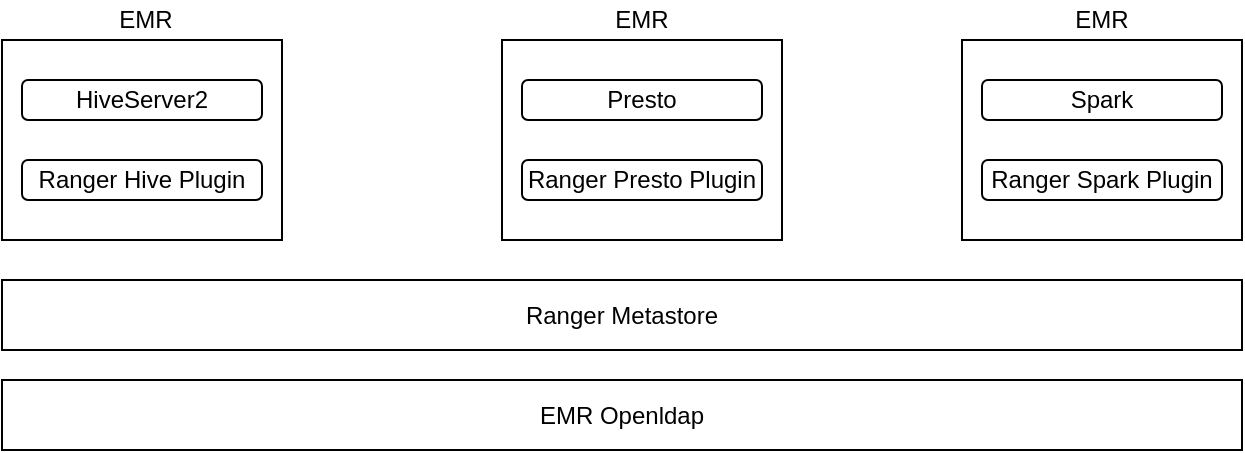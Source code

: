 <mxfile version="14.0.4" type="github">
  <diagram id="zX0LKrRPOxZzMG7xesd7" name="Page-1">
    <mxGraphModel dx="946" dy="469" grid="1" gridSize="10" guides="1" tooltips="1" connect="1" arrows="1" fold="1" page="1" pageScale="1" pageWidth="827" pageHeight="1169" math="0" shadow="0">
      <root>
        <mxCell id="0" />
        <mxCell id="1" parent="0" />
        <mxCell id="Jr7bhlfd0MxnDkII8DDK-1" value="" style="rounded=0;whiteSpace=wrap;html=1;" parent="1" vertex="1">
          <mxGeometry x="130" y="430" width="140" height="100" as="geometry" />
        </mxCell>
        <mxCell id="Jr7bhlfd0MxnDkII8DDK-2" value="" style="rounded=0;whiteSpace=wrap;html=1;" parent="1" vertex="1">
          <mxGeometry x="380" y="430" width="140" height="100" as="geometry" />
        </mxCell>
        <mxCell id="Jr7bhlfd0MxnDkII8DDK-3" value="EMR Openldap" style="rounded=0;whiteSpace=wrap;html=1;" parent="1" vertex="1">
          <mxGeometry x="130" y="600" width="620" height="35" as="geometry" />
        </mxCell>
        <mxCell id="Jr7bhlfd0MxnDkII8DDK-4" value="HiveServer2" style="rounded=1;whiteSpace=wrap;html=1;" parent="1" vertex="1">
          <mxGeometry x="140" y="450" width="120" height="20" as="geometry" />
        </mxCell>
        <mxCell id="Jr7bhlfd0MxnDkII8DDK-8" value="EMR" style="text;html=1;strokeColor=none;fillColor=none;align=center;verticalAlign=middle;whiteSpace=wrap;rounded=0;" parent="1" vertex="1">
          <mxGeometry x="182" y="410" width="40" height="20" as="geometry" />
        </mxCell>
        <mxCell id="Jr7bhlfd0MxnDkII8DDK-10" value="Presto" style="rounded=1;whiteSpace=wrap;html=1;" parent="1" vertex="1">
          <mxGeometry x="390" y="450" width="120" height="20" as="geometry" />
        </mxCell>
        <mxCell id="Jr7bhlfd0MxnDkII8DDK-12" value="" style="rounded=0;whiteSpace=wrap;html=1;" parent="1" vertex="1">
          <mxGeometry x="610" y="430" width="140" height="100" as="geometry" />
        </mxCell>
        <mxCell id="Jr7bhlfd0MxnDkII8DDK-13" value="Spark" style="rounded=1;whiteSpace=wrap;html=1;" parent="1" vertex="1">
          <mxGeometry x="620" y="450" width="120" height="20" as="geometry" />
        </mxCell>
        <mxCell id="Jr7bhlfd0MxnDkII8DDK-14" value="Ranger Metastore" style="rounded=0;whiteSpace=wrap;html=1;" parent="1" vertex="1">
          <mxGeometry x="130" y="550" width="620" height="35" as="geometry" />
        </mxCell>
        <mxCell id="Jr7bhlfd0MxnDkII8DDK-15" value="Ranger Hive Plugin" style="rounded=1;whiteSpace=wrap;html=1;" parent="1" vertex="1">
          <mxGeometry x="140" y="490" width="120" height="20" as="geometry" />
        </mxCell>
        <mxCell id="Jr7bhlfd0MxnDkII8DDK-17" value="Ranger Presto Plugin" style="rounded=1;whiteSpace=wrap;html=1;" parent="1" vertex="1">
          <mxGeometry x="390" y="490" width="120" height="20" as="geometry" />
        </mxCell>
        <mxCell id="Jr7bhlfd0MxnDkII8DDK-18" value="Ranger Spark Plugin" style="rounded=1;whiteSpace=wrap;html=1;" parent="1" vertex="1">
          <mxGeometry x="620" y="490" width="120" height="20" as="geometry" />
        </mxCell>
        <mxCell id="Jr7bhlfd0MxnDkII8DDK-19" value="EMR" style="text;html=1;strokeColor=none;fillColor=none;align=center;verticalAlign=middle;whiteSpace=wrap;rounded=0;" parent="1" vertex="1">
          <mxGeometry x="430" y="410" width="40" height="20" as="geometry" />
        </mxCell>
        <mxCell id="Jr7bhlfd0MxnDkII8DDK-20" value="EMR" style="text;html=1;strokeColor=none;fillColor=none;align=center;verticalAlign=middle;whiteSpace=wrap;rounded=0;" parent="1" vertex="1">
          <mxGeometry x="660" y="410" width="40" height="20" as="geometry" />
        </mxCell>
      </root>
    </mxGraphModel>
  </diagram>
</mxfile>
